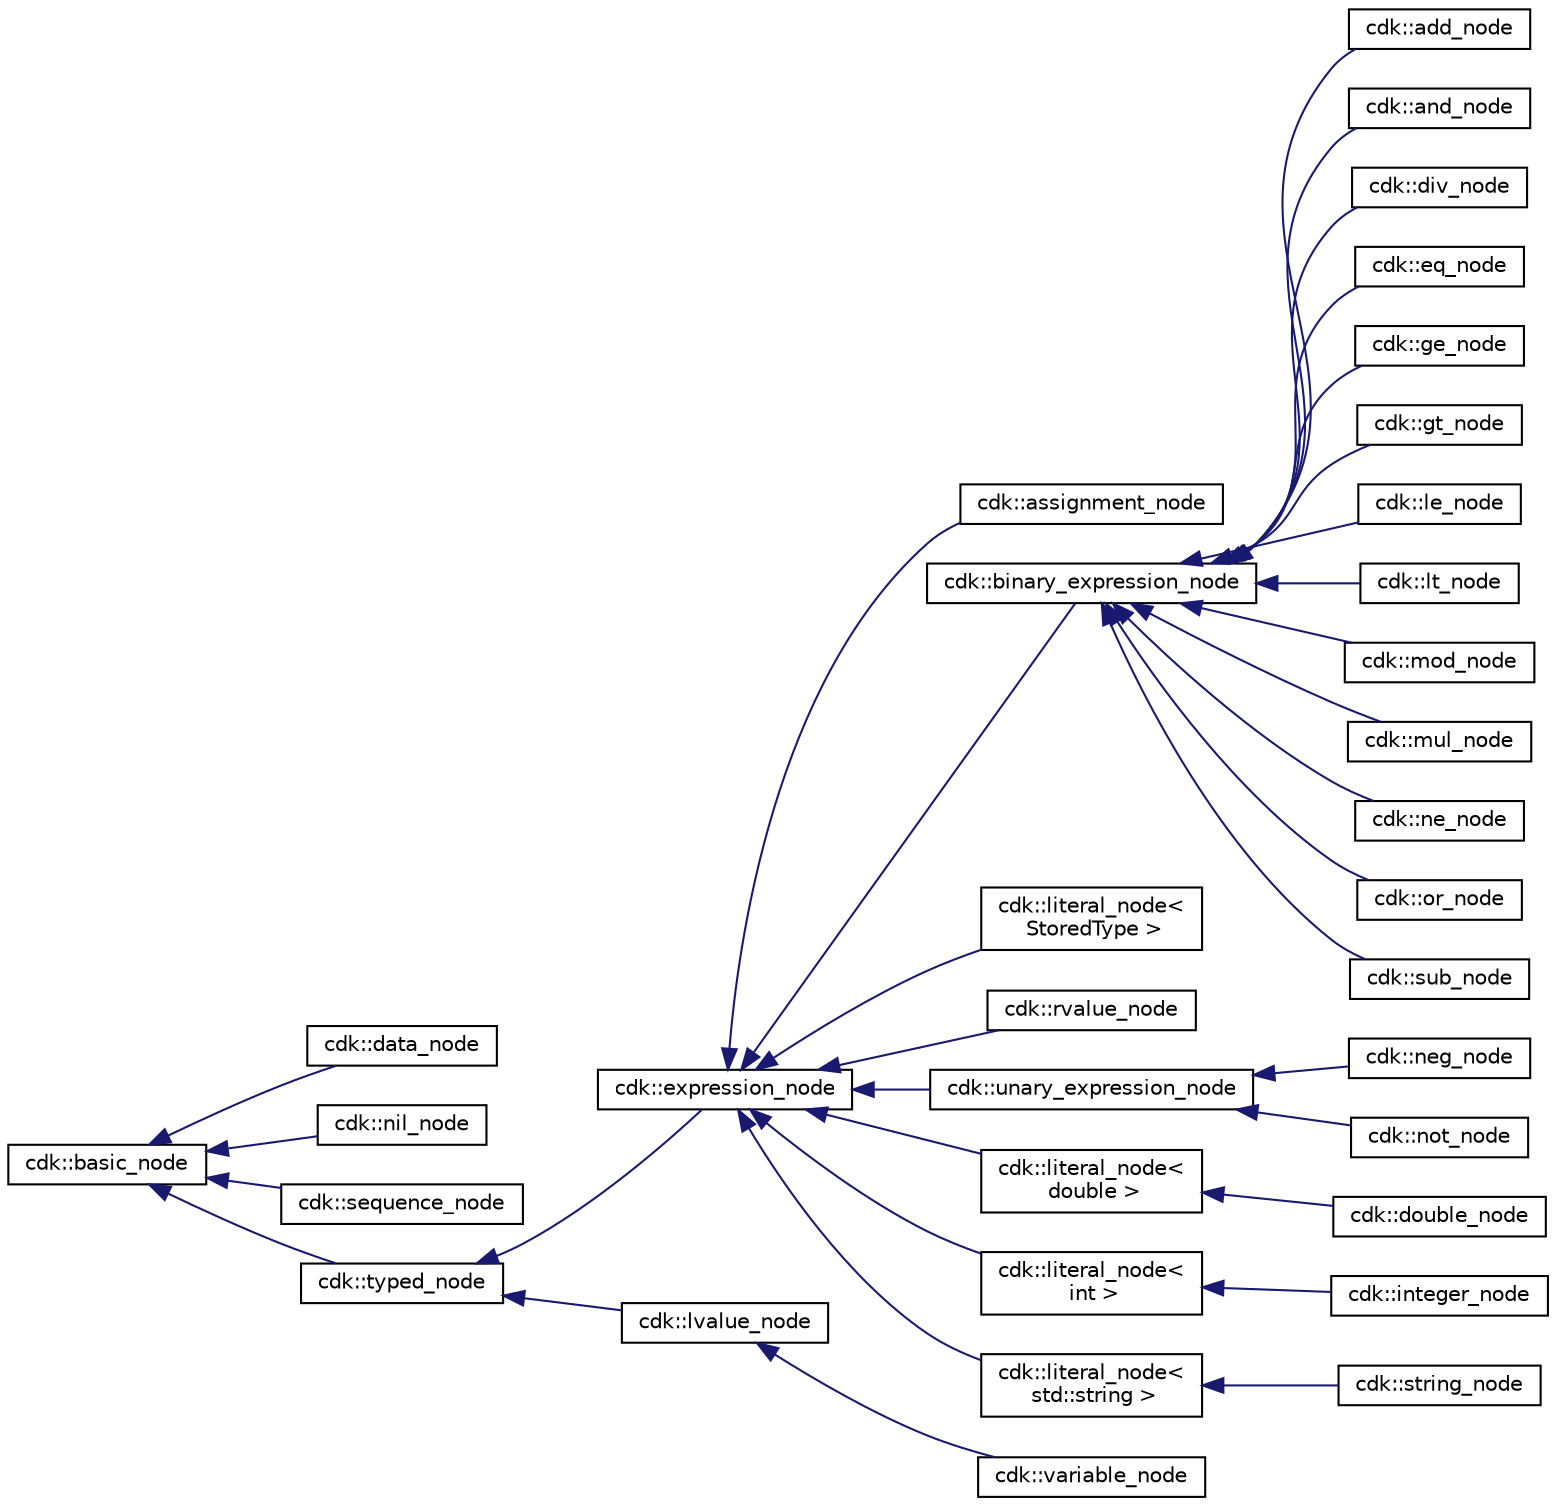digraph "Graphical Class Hierarchy"
{
  edge [fontname="Helvetica",fontsize="10",labelfontname="Helvetica",labelfontsize="10"];
  node [fontname="Helvetica",fontsize="10",shape=record];
  rankdir="LR";
  Node0 [label="cdk::basic_node",height=0.2,width=0.4,color="black", fillcolor="white", style="filled",URL="$classcdk_1_1basic__node.html"];
  Node0 -> Node1 [dir="back",color="midnightblue",fontsize="10",style="solid",fontname="Helvetica"];
  Node1 [label="cdk::data_node",height=0.2,width=0.4,color="black", fillcolor="white", style="filled",URL="$classcdk_1_1data__node.html"];
  Node0 -> Node2 [dir="back",color="midnightblue",fontsize="10",style="solid",fontname="Helvetica"];
  Node2 [label="cdk::nil_node",height=0.2,width=0.4,color="black", fillcolor="white", style="filled",URL="$classcdk_1_1nil__node.html"];
  Node0 -> Node3 [dir="back",color="midnightblue",fontsize="10",style="solid",fontname="Helvetica"];
  Node3 [label="cdk::sequence_node",height=0.2,width=0.4,color="black", fillcolor="white", style="filled",URL="$classcdk_1_1sequence__node.html"];
  Node0 -> Node4 [dir="back",color="midnightblue",fontsize="10",style="solid",fontname="Helvetica"];
  Node4 [label="cdk::typed_node",height=0.2,width=0.4,color="black", fillcolor="white", style="filled",URL="$classcdk_1_1typed__node.html"];
  Node4 -> Node5 [dir="back",color="midnightblue",fontsize="10",style="solid",fontname="Helvetica"];
  Node5 [label="cdk::expression_node",height=0.2,width=0.4,color="black", fillcolor="white", style="filled",URL="$classcdk_1_1expression__node.html"];
  Node5 -> Node6 [dir="back",color="midnightblue",fontsize="10",style="solid",fontname="Helvetica"];
  Node6 [label="cdk::assignment_node",height=0.2,width=0.4,color="black", fillcolor="white", style="filled",URL="$classcdk_1_1assignment__node.html"];
  Node5 -> Node7 [dir="back",color="midnightblue",fontsize="10",style="solid",fontname="Helvetica"];
  Node7 [label="cdk::binary_expression_node",height=0.2,width=0.4,color="black", fillcolor="white", style="filled",URL="$classcdk_1_1binary__expression__node.html"];
  Node7 -> Node8 [dir="back",color="midnightblue",fontsize="10",style="solid",fontname="Helvetica"];
  Node8 [label="cdk::add_node",height=0.2,width=0.4,color="black", fillcolor="white", style="filled",URL="$classcdk_1_1add__node.html"];
  Node7 -> Node9 [dir="back",color="midnightblue",fontsize="10",style="solid",fontname="Helvetica"];
  Node9 [label="cdk::and_node",height=0.2,width=0.4,color="black", fillcolor="white", style="filled",URL="$classcdk_1_1and__node.html"];
  Node7 -> Node10 [dir="back",color="midnightblue",fontsize="10",style="solid",fontname="Helvetica"];
  Node10 [label="cdk::div_node",height=0.2,width=0.4,color="black", fillcolor="white", style="filled",URL="$classcdk_1_1div__node.html"];
  Node7 -> Node11 [dir="back",color="midnightblue",fontsize="10",style="solid",fontname="Helvetica"];
  Node11 [label="cdk::eq_node",height=0.2,width=0.4,color="black", fillcolor="white", style="filled",URL="$classcdk_1_1eq__node.html"];
  Node7 -> Node12 [dir="back",color="midnightblue",fontsize="10",style="solid",fontname="Helvetica"];
  Node12 [label="cdk::ge_node",height=0.2,width=0.4,color="black", fillcolor="white", style="filled",URL="$classcdk_1_1ge__node.html"];
  Node7 -> Node13 [dir="back",color="midnightblue",fontsize="10",style="solid",fontname="Helvetica"];
  Node13 [label="cdk::gt_node",height=0.2,width=0.4,color="black", fillcolor="white", style="filled",URL="$classcdk_1_1gt__node.html"];
  Node7 -> Node14 [dir="back",color="midnightblue",fontsize="10",style="solid",fontname="Helvetica"];
  Node14 [label="cdk::le_node",height=0.2,width=0.4,color="black", fillcolor="white", style="filled",URL="$classcdk_1_1le__node.html"];
  Node7 -> Node15 [dir="back",color="midnightblue",fontsize="10",style="solid",fontname="Helvetica"];
  Node15 [label="cdk::lt_node",height=0.2,width=0.4,color="black", fillcolor="white", style="filled",URL="$classcdk_1_1lt__node.html"];
  Node7 -> Node16 [dir="back",color="midnightblue",fontsize="10",style="solid",fontname="Helvetica"];
  Node16 [label="cdk::mod_node",height=0.2,width=0.4,color="black", fillcolor="white", style="filled",URL="$classcdk_1_1mod__node.html"];
  Node7 -> Node17 [dir="back",color="midnightblue",fontsize="10",style="solid",fontname="Helvetica"];
  Node17 [label="cdk::mul_node",height=0.2,width=0.4,color="black", fillcolor="white", style="filled",URL="$classcdk_1_1mul__node.html"];
  Node7 -> Node18 [dir="back",color="midnightblue",fontsize="10",style="solid",fontname="Helvetica"];
  Node18 [label="cdk::ne_node",height=0.2,width=0.4,color="black", fillcolor="white", style="filled",URL="$classcdk_1_1ne__node.html"];
  Node7 -> Node19 [dir="back",color="midnightblue",fontsize="10",style="solid",fontname="Helvetica"];
  Node19 [label="cdk::or_node",height=0.2,width=0.4,color="black", fillcolor="white", style="filled",URL="$classcdk_1_1or__node.html"];
  Node7 -> Node20 [dir="back",color="midnightblue",fontsize="10",style="solid",fontname="Helvetica"];
  Node20 [label="cdk::sub_node",height=0.2,width=0.4,color="black", fillcolor="white", style="filled",URL="$classcdk_1_1sub__node.html"];
  Node5 -> Node21 [dir="back",color="midnightblue",fontsize="10",style="solid",fontname="Helvetica"];
  Node21 [label="cdk::literal_node\<\l StoredType \>",height=0.2,width=0.4,color="black", fillcolor="white", style="filled",URL="$classcdk_1_1literal__node.html"];
  Node5 -> Node22 [dir="back",color="midnightblue",fontsize="10",style="solid",fontname="Helvetica"];
  Node22 [label="cdk::rvalue_node",height=0.2,width=0.4,color="black", fillcolor="white", style="filled",URL="$classcdk_1_1rvalue__node.html"];
  Node5 -> Node23 [dir="back",color="midnightblue",fontsize="10",style="solid",fontname="Helvetica"];
  Node23 [label="cdk::unary_expression_node",height=0.2,width=0.4,color="black", fillcolor="white", style="filled",URL="$classcdk_1_1unary__expression__node.html"];
  Node23 -> Node24 [dir="back",color="midnightblue",fontsize="10",style="solid",fontname="Helvetica"];
  Node24 [label="cdk::neg_node",height=0.2,width=0.4,color="black", fillcolor="white", style="filled",URL="$classcdk_1_1neg__node.html"];
  Node23 -> Node25 [dir="back",color="midnightblue",fontsize="10",style="solid",fontname="Helvetica"];
  Node25 [label="cdk::not_node",height=0.2,width=0.4,color="black", fillcolor="white", style="filled",URL="$classcdk_1_1not__node.html"];
  Node5 -> Node26 [dir="back",color="midnightblue",fontsize="10",style="solid",fontname="Helvetica"];
  Node26 [label="cdk::literal_node\<\l double \>",height=0.2,width=0.4,color="black", fillcolor="white", style="filled",URL="$classcdk_1_1literal__node.html"];
  Node26 -> Node27 [dir="back",color="midnightblue",fontsize="10",style="solid",fontname="Helvetica"];
  Node27 [label="cdk::double_node",height=0.2,width=0.4,color="black", fillcolor="white", style="filled",URL="$classcdk_1_1double__node.html"];
  Node5 -> Node28 [dir="back",color="midnightblue",fontsize="10",style="solid",fontname="Helvetica"];
  Node28 [label="cdk::literal_node\<\l int \>",height=0.2,width=0.4,color="black", fillcolor="white", style="filled",URL="$classcdk_1_1literal__node.html"];
  Node28 -> Node29 [dir="back",color="midnightblue",fontsize="10",style="solid",fontname="Helvetica"];
  Node29 [label="cdk::integer_node",height=0.2,width=0.4,color="black", fillcolor="white", style="filled",URL="$classcdk_1_1integer__node.html"];
  Node5 -> Node30 [dir="back",color="midnightblue",fontsize="10",style="solid",fontname="Helvetica"];
  Node30 [label="cdk::literal_node\<\l std::string \>",height=0.2,width=0.4,color="black", fillcolor="white", style="filled",URL="$classcdk_1_1literal__node.html"];
  Node30 -> Node31 [dir="back",color="midnightblue",fontsize="10",style="solid",fontname="Helvetica"];
  Node31 [label="cdk::string_node",height=0.2,width=0.4,color="black", fillcolor="white", style="filled",URL="$classcdk_1_1string__node.html"];
  Node4 -> Node32 [dir="back",color="midnightblue",fontsize="10",style="solid",fontname="Helvetica"];
  Node32 [label="cdk::lvalue_node",height=0.2,width=0.4,color="black", fillcolor="white", style="filled",URL="$classcdk_1_1lvalue__node.html"];
  Node32 -> Node33 [dir="back",color="midnightblue",fontsize="10",style="solid",fontname="Helvetica"];
  Node33 [label="cdk::variable_node",height=0.2,width=0.4,color="black", fillcolor="white", style="filled",URL="$classcdk_1_1variable__node.html"];
}
